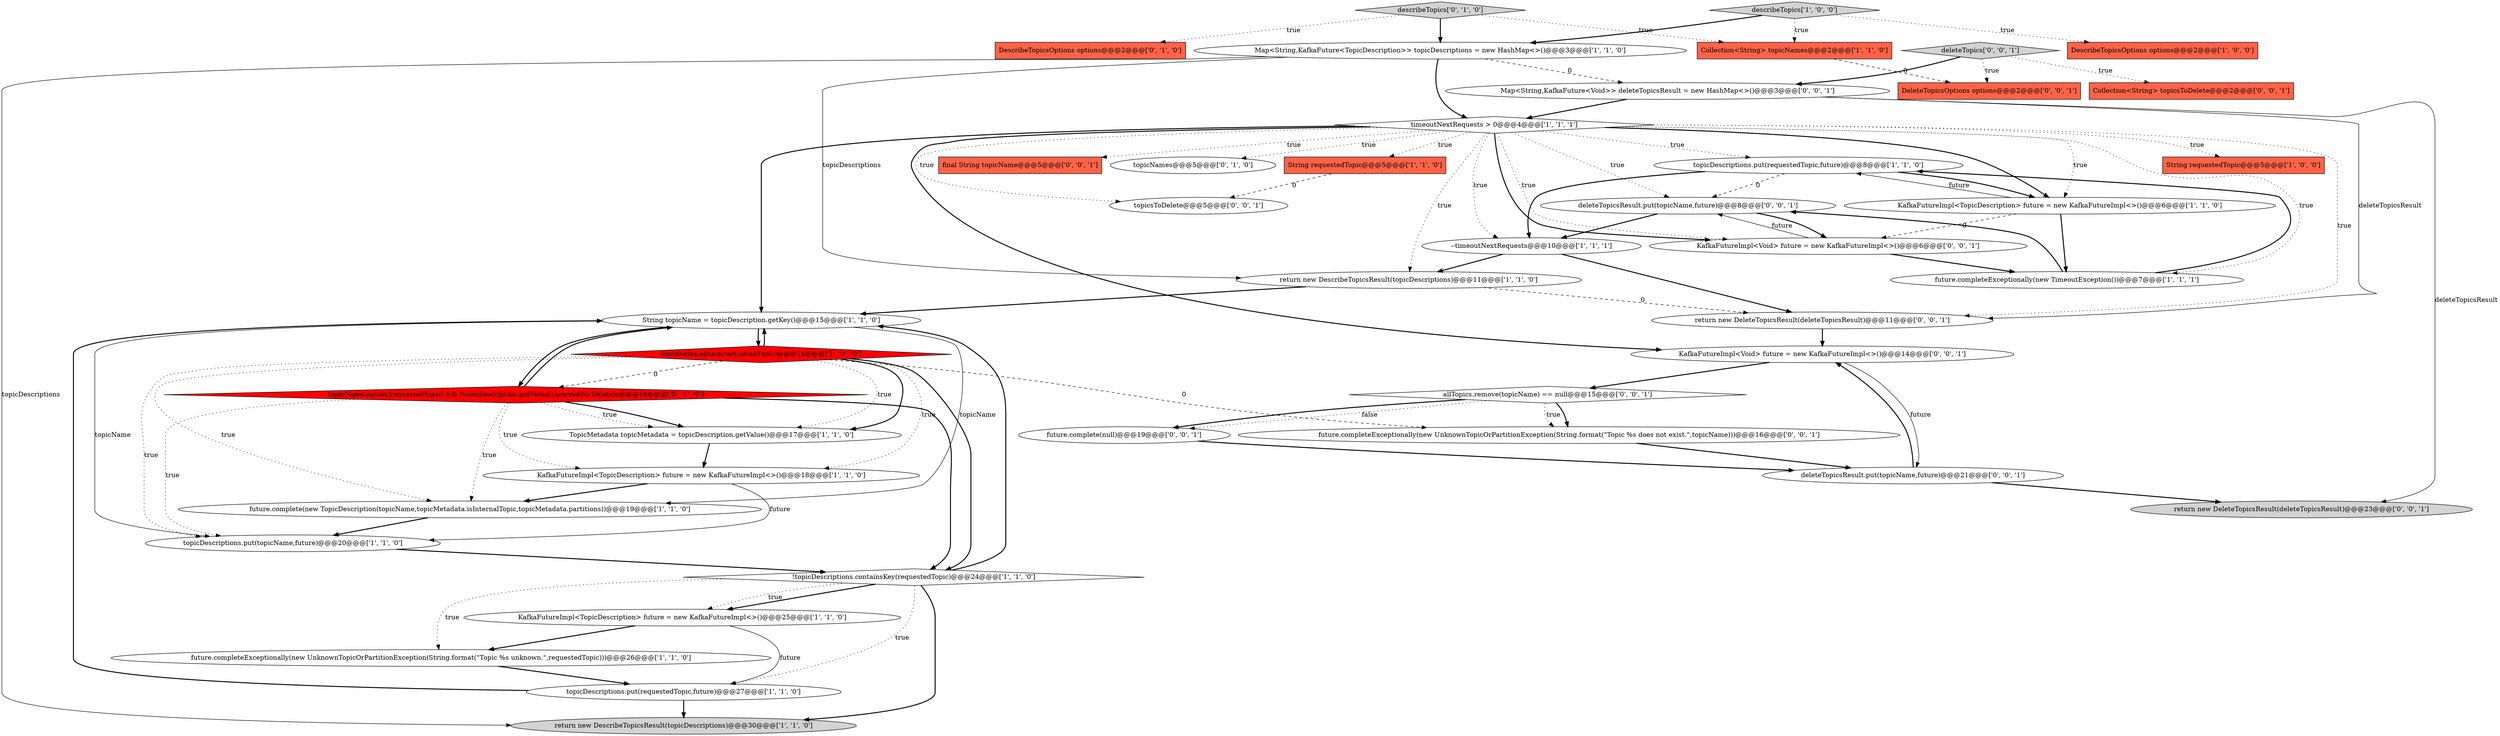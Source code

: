 digraph {
12 [style = filled, label = "topicDescriptions.put(requestedTopic,future)@@@8@@@['1', '1', '0']", fillcolor = white, shape = ellipse image = "AAA0AAABBB1BBB"];
37 [style = filled, label = "return new DeleteTopicsResult(deleteTopicsResult)@@@23@@@['0', '0', '1']", fillcolor = lightgray, shape = ellipse image = "AAA0AAABBB3BBB"];
10 [style = filled, label = "TopicMetadata topicMetadata = topicDescription.getValue()@@@17@@@['1', '1', '0']", fillcolor = white, shape = ellipse image = "AAA0AAABBB1BBB"];
22 [style = filled, label = "timeoutNextRequests > 0@@@4@@@['1', '1', '1']", fillcolor = white, shape = diamond image = "AAA0AAABBB1BBB"];
3 [style = filled, label = "!topicDescriptions.containsKey(requestedTopic)@@@24@@@['1', '1', '0']", fillcolor = white, shape = diamond image = "AAA0AAABBB1BBB"];
11 [style = filled, label = "Map<String,KafkaFuture<TopicDescription>> topicDescriptions = new HashMap<>()@@@3@@@['1', '1', '0']", fillcolor = white, shape = ellipse image = "AAA0AAABBB1BBB"];
39 [style = filled, label = "future.complete(null)@@@19@@@['0', '0', '1']", fillcolor = white, shape = ellipse image = "AAA0AAABBB3BBB"];
32 [style = filled, label = "future.completeExceptionally(new UnknownTopicOrPartitionException(String.format(\"Topic %s does not exist.\",topicName)))@@@16@@@['0', '0', '1']", fillcolor = white, shape = ellipse image = "AAA0AAABBB3BBB"];
2 [style = filled, label = "future.complete(new TopicDescription(topicName,topicMetadata.isInternalTopic,topicMetadata.partitions))@@@19@@@['1', '1', '0']", fillcolor = white, shape = ellipse image = "AAA0AAABBB1BBB"];
8 [style = filled, label = "topicName.equals(requestedTopic)@@@16@@@['1', '0', '0']", fillcolor = red, shape = diamond image = "AAA1AAABBB1BBB"];
24 [style = filled, label = "topicName.equals(requestedTopic) && !topicDescription.getValue().markedForDeletion@@@16@@@['0', '1', '0']", fillcolor = red, shape = diamond image = "AAA1AAABBB2BBB"];
16 [style = filled, label = "return new DescribeTopicsResult(topicDescriptions)@@@30@@@['1', '1', '0']", fillcolor = lightgray, shape = ellipse image = "AAA0AAABBB1BBB"];
34 [style = filled, label = "KafkaFutureImpl<Void> future = new KafkaFutureImpl<>()@@@6@@@['0', '0', '1']", fillcolor = white, shape = ellipse image = "AAA0AAABBB3BBB"];
25 [style = filled, label = "describeTopics['0', '1', '0']", fillcolor = lightgray, shape = diamond image = "AAA0AAABBB2BBB"];
35 [style = filled, label = "deleteTopicsResult.put(topicName,future)@@@8@@@['0', '0', '1']", fillcolor = white, shape = ellipse image = "AAA0AAABBB3BBB"];
6 [style = filled, label = "Collection<String> topicNames@@@2@@@['1', '1', '0']", fillcolor = tomato, shape = box image = "AAA0AAABBB1BBB"];
40 [style = filled, label = "deleteTopics['0', '0', '1']", fillcolor = lightgray, shape = diamond image = "AAA0AAABBB3BBB"];
31 [style = filled, label = "return new DeleteTopicsResult(deleteTopicsResult)@@@11@@@['0', '0', '1']", fillcolor = white, shape = ellipse image = "AAA0AAABBB3BBB"];
23 [style = filled, label = "DescribeTopicsOptions options@@@2@@@['0', '1', '0']", fillcolor = tomato, shape = box image = "AAA0AAABBB2BBB"];
4 [style = filled, label = "DescribeTopicsOptions options@@@2@@@['1', '0', '0']", fillcolor = tomato, shape = box image = "AAA0AAABBB1BBB"];
20 [style = filled, label = "future.completeExceptionally(new UnknownTopicOrPartitionException(String.format(\"Topic %s unknown.\",requestedTopic)))@@@26@@@['1', '1', '0']", fillcolor = white, shape = ellipse image = "AAA0AAABBB1BBB"];
36 [style = filled, label = "DeleteTopicsOptions options@@@2@@@['0', '0', '1']", fillcolor = tomato, shape = box image = "AAA0AAABBB3BBB"];
1 [style = filled, label = "topicDescriptions.put(requestedTopic,future)@@@27@@@['1', '1', '0']", fillcolor = white, shape = ellipse image = "AAA0AAABBB1BBB"];
19 [style = filled, label = "KafkaFutureImpl<TopicDescription> future = new KafkaFutureImpl<>()@@@6@@@['1', '1', '0']", fillcolor = white, shape = ellipse image = "AAA0AAABBB1BBB"];
0 [style = filled, label = "String requestedTopic@@@5@@@['1', '0', '0']", fillcolor = tomato, shape = box image = "AAA0AAABBB1BBB"];
41 [style = filled, label = "allTopics.remove(topicName) == null@@@15@@@['0', '0', '1']", fillcolor = white, shape = diamond image = "AAA0AAABBB3BBB"];
15 [style = filled, label = "return new DescribeTopicsResult(topicDescriptions)@@@11@@@['1', '1', '0']", fillcolor = white, shape = ellipse image = "AAA0AAABBB1BBB"];
9 [style = filled, label = "describeTopics['1', '0', '0']", fillcolor = lightgray, shape = diamond image = "AAA0AAABBB1BBB"];
28 [style = filled, label = "deleteTopicsResult.put(topicName,future)@@@21@@@['0', '0', '1']", fillcolor = white, shape = ellipse image = "AAA0AAABBB3BBB"];
18 [style = filled, label = "KafkaFutureImpl<TopicDescription> future = new KafkaFutureImpl<>()@@@25@@@['1', '1', '0']", fillcolor = white, shape = ellipse image = "AAA0AAABBB1BBB"];
13 [style = filled, label = "String topicName = topicDescription.getKey()@@@15@@@['1', '1', '0']", fillcolor = white, shape = ellipse image = "AAA0AAABBB1BBB"];
30 [style = filled, label = "final String topicName@@@5@@@['0', '0', '1']", fillcolor = tomato, shape = box image = "AAA0AAABBB3BBB"];
26 [style = filled, label = "topicNames@@@5@@@['0', '1', '0']", fillcolor = white, shape = ellipse image = "AAA0AAABBB2BBB"];
29 [style = filled, label = "Collection<String> topicsToDelete@@@2@@@['0', '0', '1']", fillcolor = tomato, shape = box image = "AAA0AAABBB3BBB"];
5 [style = filled, label = "topicDescriptions.put(topicName,future)@@@20@@@['1', '1', '0']", fillcolor = white, shape = ellipse image = "AAA0AAABBB1BBB"];
33 [style = filled, label = "topicsToDelete@@@5@@@['0', '0', '1']", fillcolor = white, shape = ellipse image = "AAA0AAABBB3BBB"];
17 [style = filled, label = "KafkaFutureImpl<TopicDescription> future = new KafkaFutureImpl<>()@@@18@@@['1', '1', '0']", fillcolor = white, shape = ellipse image = "AAA0AAABBB1BBB"];
7 [style = filled, label = "String requestedTopic@@@5@@@['1', '1', '0']", fillcolor = tomato, shape = box image = "AAA0AAABBB1BBB"];
21 [style = filled, label = "future.completeExceptionally(new TimeoutException())@@@7@@@['1', '1', '1']", fillcolor = white, shape = ellipse image = "AAA0AAABBB1BBB"];
14 [style = filled, label = "--timeoutNextRequests@@@10@@@['1', '1', '1']", fillcolor = white, shape = ellipse image = "AAA0AAABBB1BBB"];
27 [style = filled, label = "Map<String,KafkaFuture<Void>> deleteTopicsResult = new HashMap<>()@@@3@@@['0', '0', '1']", fillcolor = white, shape = ellipse image = "AAA0AAABBB3BBB"];
38 [style = filled, label = "KafkaFutureImpl<Void> future = new KafkaFutureImpl<>()@@@14@@@['0', '0', '1']", fillcolor = white, shape = ellipse image = "AAA0AAABBB3BBB"];
5->3 [style = bold, label=""];
8->10 [style = bold, label=""];
9->11 [style = bold, label=""];
11->15 [style = solid, label="topicDescriptions"];
22->31 [style = dotted, label="true"];
12->35 [style = dashed, label="0"];
24->17 [style = dotted, label="true"];
28->38 [style = bold, label=""];
8->32 [style = dashed, label="0"];
10->17 [style = bold, label=""];
38->41 [style = bold, label=""];
3->16 [style = bold, label=""];
40->36 [style = dotted, label="true"];
1->13 [style = bold, label=""];
22->14 [style = dotted, label="true"];
3->18 [style = bold, label=""];
41->39 [style = dotted, label="false"];
19->34 [style = dashed, label="0"];
6->36 [style = dashed, label="0"];
15->31 [style = dashed, label="0"];
22->35 [style = dotted, label="true"];
21->35 [style = bold, label=""];
24->5 [style = dotted, label="true"];
22->13 [style = bold, label=""];
24->10 [style = bold, label=""];
34->35 [style = solid, label="future"];
18->1 [style = solid, label="future"];
38->28 [style = solid, label="future"];
15->13 [style = bold, label=""];
41->32 [style = bold, label=""];
28->37 [style = bold, label=""];
22->19 [style = dotted, label="true"];
22->0 [style = dotted, label="true"];
22->7 [style = dotted, label="true"];
8->17 [style = dotted, label="true"];
22->33 [style = dotted, label="true"];
27->31 [style = solid, label="deleteTopicsResult"];
11->16 [style = solid, label="topicDescriptions"];
27->22 [style = bold, label=""];
40->29 [style = dotted, label="true"];
22->38 [style = bold, label=""];
18->20 [style = bold, label=""];
17->2 [style = bold, label=""];
1->16 [style = bold, label=""];
3->18 [style = dotted, label="true"];
12->14 [style = bold, label=""];
25->6 [style = dotted, label="true"];
9->4 [style = dotted, label="true"];
14->15 [style = bold, label=""];
25->23 [style = dotted, label="true"];
35->34 [style = bold, label=""];
3->1 [style = dotted, label="true"];
24->3 [style = bold, label=""];
24->13 [style = bold, label=""];
22->21 [style = dotted, label="true"];
27->37 [style = solid, label="deleteTopicsResult"];
13->24 [style = bold, label=""];
22->19 [style = bold, label=""];
8->2 [style = dotted, label="true"];
8->3 [style = bold, label=""];
13->2 [style = solid, label="topicName"];
31->38 [style = bold, label=""];
20->1 [style = bold, label=""];
19->12 [style = solid, label="future"];
35->14 [style = bold, label=""];
21->12 [style = bold, label=""];
17->5 [style = solid, label="future"];
13->5 [style = solid, label="topicName"];
22->26 [style = dotted, label="true"];
40->27 [style = bold, label=""];
14->31 [style = bold, label=""];
11->22 [style = bold, label=""];
41->32 [style = dotted, label="true"];
11->27 [style = dashed, label="0"];
22->15 [style = dotted, label="true"];
34->21 [style = bold, label=""];
8->13 [style = bold, label=""];
2->5 [style = bold, label=""];
19->21 [style = bold, label=""];
22->34 [style = dotted, label="true"];
8->10 [style = dotted, label="true"];
8->24 [style = dashed, label="0"];
9->6 [style = dotted, label="true"];
39->28 [style = bold, label=""];
22->12 [style = dotted, label="true"];
24->10 [style = dotted, label="true"];
8->5 [style = dotted, label="true"];
25->11 [style = bold, label=""];
22->34 [style = bold, label=""];
3->13 [style = bold, label=""];
24->2 [style = dotted, label="true"];
7->33 [style = dashed, label="0"];
13->8 [style = bold, label=""];
12->19 [style = bold, label=""];
41->39 [style = bold, label=""];
22->30 [style = dotted, label="true"];
32->28 [style = bold, label=""];
3->20 [style = dotted, label="true"];
}
